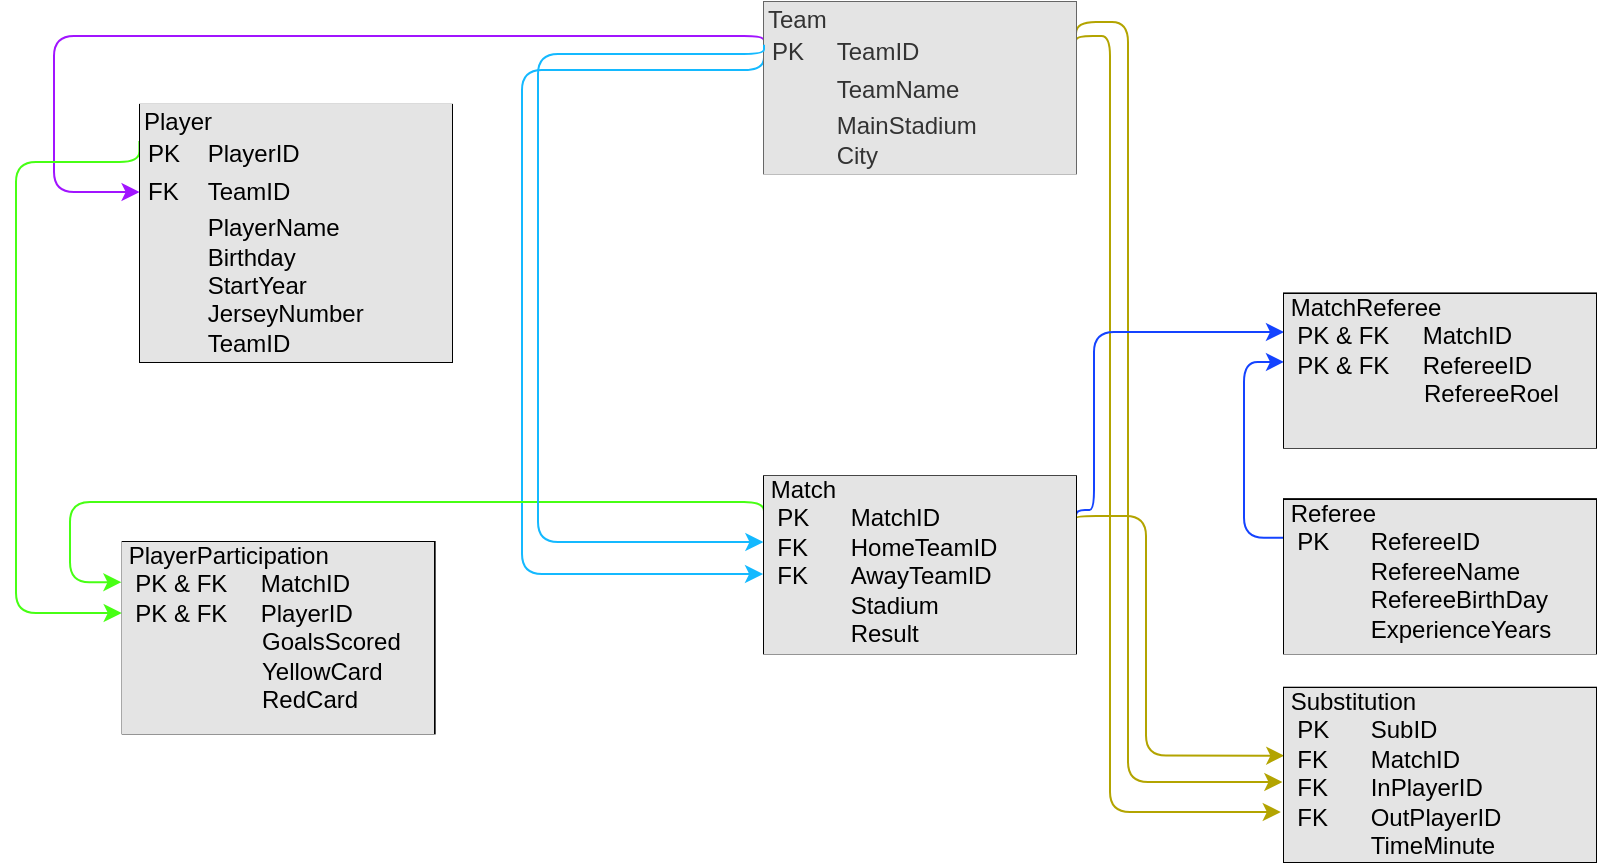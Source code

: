 <mxfile version="25.0.2">
  <diagram name="Page-1" id="c4acf3e9-155e-7222-9cf6-157b1a14988f">
    <mxGraphModel dx="1693" dy="997" grid="1" gridSize="10" guides="1" tooltips="1" connect="1" arrows="1" fold="1" page="1" pageScale="1" pageWidth="850" pageHeight="1100" background="none" math="0" shadow="0">
      <root>
        <mxCell id="0" />
        <mxCell id="1" parent="0" />
        <mxCell id="47LJHIuniCc6gDE1EgaM-15" style="edgeStyle=orthogonalEdgeStyle;rounded=1;orthogonalLoop=1;jettySize=auto;html=1;exitX=0;exitY=0.25;exitDx=0;exitDy=0;entryX=-0.001;entryY=0.336;entryDx=0;entryDy=0;entryPerimeter=0;strokeColor=#a114ff;elbow=vertical;" parent="1" source="47LJHIuniCc6gDE1EgaM-5" target="47LJHIuniCc6gDE1EgaM-6" edge="1">
          <mxGeometry relative="1" as="geometry">
            <mxPoint x="37.333" y="1142.857" as="targetPoint" />
            <Array as="points">
              <mxPoint x="384" y="217" />
              <mxPoint x="29" y="217" />
              <mxPoint x="29" y="295" />
              <mxPoint x="72" y="295" />
            </Array>
          </mxGeometry>
        </mxCell>
        <mxCell id="47LJHIuniCc6gDE1EgaM-17" style="edgeStyle=orthogonalEdgeStyle;rounded=1;orthogonalLoop=1;jettySize=auto;html=1;exitX=0;exitY=0.25;exitDx=0;exitDy=0;entryX=-0.003;entryY=0.552;entryDx=0;entryDy=0;entryPerimeter=0;strokeColor=#14b9ff;elbow=vertical;" parent="1" source="47LJHIuniCc6gDE1EgaM-5" target="47LJHIuniCc6gDE1EgaM-8" edge="1">
          <mxGeometry relative="1" as="geometry">
            <mxPoint x="46" y="1271.429" as="targetPoint" />
            <Array as="points">
              <mxPoint x="384" y="234" />
              <mxPoint x="263" y="234" />
              <mxPoint x="263" y="486" />
            </Array>
          </mxGeometry>
        </mxCell>
        <mxCell id="47LJHIuniCc6gDE1EgaM-21" style="edgeStyle=orthogonalEdgeStyle;rounded=1;orthogonalLoop=1;jettySize=auto;html=1;exitX=1;exitY=0.25;exitDx=0;exitDy=0;entryX=-0.005;entryY=0.548;entryDx=0;entryDy=0;entryPerimeter=0;strokeColor=#b3a400;elbow=vertical;" parent="1" source="47LJHIuniCc6gDE1EgaM-5" target="47LJHIuniCc6gDE1EgaM-11" edge="1">
          <mxGeometry relative="1" as="geometry">
            <mxPoint x="167.333" y="860" as="targetPoint" />
            <Array as="points">
              <mxPoint x="540" y="210" />
              <mxPoint x="566" y="210" />
              <mxPoint x="566" y="590" />
              <mxPoint x="643" y="590" />
            </Array>
          </mxGeometry>
        </mxCell>
        <mxCell id="47LJHIuniCc6gDE1EgaM-22" style="edgeStyle=orthogonalEdgeStyle;rounded=1;orthogonalLoop=1;jettySize=auto;html=1;exitX=1;exitY=0.25;exitDx=0;exitDy=0;strokeColor=#b3a400;elbow=vertical;entryX=-0.01;entryY=0.71;entryDx=0;entryDy=0;entryPerimeter=0;" parent="1" source="47LJHIuniCc6gDE1EgaM-5" target="47LJHIuniCc6gDE1EgaM-11" edge="1">
          <mxGeometry relative="1" as="geometry">
            <mxPoint x="652.667" y="714.286" as="targetPoint" />
            <Array as="points">
              <mxPoint x="540" y="217" />
              <mxPoint x="557" y="217" />
              <mxPoint x="557" y="605" />
              <mxPoint x="642" y="605" />
            </Array>
          </mxGeometry>
        </mxCell>
        <mxCell id="47LJHIuniCc6gDE1EgaM-5" value="&lt;div style=&quot;box-sizing:border-box;width:100%;background:#e4e4e4;padding:2px;&quot;&gt;Team&lt;table style=&quot;background-color: initial; font-size: 1em; width: 100%;&quot; cellpadding=&quot;2&quot; cellspacing=&quot;0&quot;&gt;&lt;tbody&gt;&lt;tr&gt;&lt;td&gt;PK&lt;/td&gt;&lt;td&gt;TeamID&lt;/td&gt;&lt;/tr&gt;&lt;tr&gt;&lt;td&gt;&lt;br&gt;&lt;/td&gt;&lt;td&gt;TeamName&lt;/td&gt;&lt;/tr&gt;&lt;tr&gt;&lt;td&gt;&lt;/td&gt;&lt;td&gt;MainStadium&lt;br&gt;City&lt;br&gt;&lt;br&gt;&lt;/td&gt;&lt;/tr&gt;&lt;/tbody&gt;&lt;/table&gt;&lt;/div&gt;" style="verticalAlign=top;align=left;overflow=fill;html=1;whiteSpace=wrap;fillColor=#f5f5f5;fontColor=#333333;strokeColor=#666666;" parent="1" vertex="1">
          <mxGeometry x="384" y="200" width="156" height="85.714" as="geometry" />
        </mxCell>
        <mxCell id="47LJHIuniCc6gDE1EgaM-19" style="edgeStyle=orthogonalEdgeStyle;rounded=1;orthogonalLoop=1;jettySize=auto;html=1;exitX=-0.002;exitY=0.141;exitDx=0;exitDy=0;exitPerimeter=0;strokeColor=#47ff14;elbow=vertical;entryX=-0.003;entryY=0.371;entryDx=0;entryDy=0;entryPerimeter=0;" parent="1" source="47LJHIuniCc6gDE1EgaM-6" target="47LJHIuniCc6gDE1EgaM-10" edge="1">
          <mxGeometry relative="1" as="geometry">
            <mxPoint x="60" y="505.7" as="targetPoint" />
            <mxPoint x="63.334" y="270.015" as="sourcePoint" />
            <Array as="points">
              <mxPoint x="72" y="280" />
              <mxPoint x="10" y="280" />
              <mxPoint x="10" y="506" />
            </Array>
          </mxGeometry>
        </mxCell>
        <mxCell id="47LJHIuniCc6gDE1EgaM-6" value="&lt;div style=&quot;box-sizing:border-box;width:100%;background:#e4e4e4;padding:2px;&quot;&gt;Player&lt;table style=&quot;background-color: initial; font-size: 1em; width: 100%;&quot; cellpadding=&quot;2&quot; cellspacing=&quot;0&quot;&gt;&lt;tbody&gt;&lt;tr&gt;&lt;td&gt;PK&lt;/td&gt;&lt;td&gt;PlayerID&lt;/td&gt;&lt;/tr&gt;&lt;tr&gt;&lt;td&gt;FK&lt;/td&gt;&lt;td&gt;TeamID&lt;/td&gt;&lt;/tr&gt;&lt;tr&gt;&lt;td&gt;&lt;/td&gt;&lt;td&gt;PlayerName&lt;br&gt;Birthday&lt;br&gt;StartYear&lt;br&gt;JerseyNumber&lt;br&gt;TeamID&lt;br&gt;&lt;br&gt;&lt;br&gt;&lt;br&gt;&lt;/td&gt;&lt;/tr&gt;&lt;/tbody&gt;&lt;/table&gt;&lt;/div&gt;" style="verticalAlign=top;align=left;overflow=fill;html=1;whiteSpace=wrap;" parent="1" vertex="1">
          <mxGeometry x="72" y="251.43" width="156" height="128.57" as="geometry" />
        </mxCell>
        <mxCell id="47LJHIuniCc6gDE1EgaM-18" style="edgeStyle=orthogonalEdgeStyle;rounded=1;orthogonalLoop=1;jettySize=auto;html=1;exitX=0;exitY=0.25;exitDx=0;exitDy=0;entryX=-0.004;entryY=0.21;entryDx=0;entryDy=0;strokeColor=#47ff14;elbow=vertical;entryPerimeter=0;" parent="1" source="47LJHIuniCc6gDE1EgaM-8" target="47LJHIuniCc6gDE1EgaM-10" edge="1">
          <mxGeometry relative="1" as="geometry">
            <mxPoint x="132.667" y="920.0" as="targetPoint" />
            <Array as="points">
              <mxPoint x="384" y="450" />
              <mxPoint x="37" y="450" />
              <mxPoint x="37" y="490" />
            </Array>
          </mxGeometry>
        </mxCell>
        <mxCell id="47LJHIuniCc6gDE1EgaM-20" style="edgeStyle=orthogonalEdgeStyle;rounded=1;orthogonalLoop=1;jettySize=auto;html=1;exitX=1;exitY=0.25;exitDx=0;exitDy=0;entryX=0.001;entryY=0.39;entryDx=0;entryDy=0;entryPerimeter=0;strokeColor=#b3a400;elbow=vertical;" parent="1" source="47LJHIuniCc6gDE1EgaM-8" target="47LJHIuniCc6gDE1EgaM-11" edge="1">
          <mxGeometry relative="1" as="geometry">
            <mxPoint x="167.333" y="842.857" as="targetPoint" />
            <Array as="points">
              <mxPoint x="540" y="457" />
              <mxPoint x="575" y="457" />
              <mxPoint x="575" y="577" />
            </Array>
          </mxGeometry>
        </mxCell>
        <mxCell id="47LJHIuniCc6gDE1EgaM-24" style="edgeStyle=orthogonalEdgeStyle;rounded=1;orthogonalLoop=1;jettySize=auto;html=1;exitX=1;exitY=0.25;exitDx=0;exitDy=0;entryX=0;entryY=0.25;entryDx=0;entryDy=0;strokeColor=#1443ff;elbow=vertical;" parent="1" source="47LJHIuniCc6gDE1EgaM-8" target="47LJHIuniCc6gDE1EgaM-14" edge="1">
          <mxGeometry relative="1" as="geometry">
            <mxPoint x="418.667" y="748.571" as="targetPoint" />
            <Array as="points">
              <mxPoint x="549" y="454" />
              <mxPoint x="549" y="365" />
            </Array>
          </mxGeometry>
        </mxCell>
        <mxCell id="47LJHIuniCc6gDE1EgaM-8" value="&lt;div style=&quot;box-sizing: border-box; width: 100%; background: rgb(228, 228, 228); padding: 0px;&quot;&gt;&lt;div style=&quot;&quot;&gt;&amp;nbsp;Match&lt;/div&gt;&lt;div style=&quot;&quot;&gt;&amp;nbsp; PK&lt;span style=&quot;white-space: pre;&quot;&gt;&#x9;&amp;nbsp;&lt;/span&gt;&amp;nbsp; &amp;nbsp; MatchID&lt;/div&gt;&lt;div style=&quot;&quot;&gt;&amp;nbsp; FK&lt;span style=&quot;white-space: pre;&quot;&gt;&#x9;&amp;nbsp;&lt;/span&gt;&amp;nbsp; &amp;nbsp; HomeTeamID&lt;/div&gt;&lt;div style=&quot;&quot;&gt;&amp;nbsp; FK&lt;span style=&quot;white-space: pre;&quot;&gt;&#x9;&lt;/span&gt;&amp;nbsp; &amp;nbsp; &amp;nbsp;AwayTeamID&lt;/div&gt;&lt;div style=&quot;&quot;&gt;&lt;span style=&quot;white-space: pre;&quot;&gt;&#x9;&lt;/span&gt;&amp;nbsp; &amp;nbsp; &amp;nbsp;Stadium&lt;br&gt;&lt;/div&gt;&lt;div style=&quot;&quot;&gt;&lt;span style=&quot;white-space: pre;&quot;&gt;&#x9;&lt;/span&gt;&amp;nbsp; &amp;nbsp; &amp;nbsp;Result&lt;br&gt;&lt;/div&gt;&lt;div style=&quot;&quot;&gt;&lt;br&gt;&lt;/div&gt;&lt;div style=&quot;&quot;&gt;&lt;br&gt;&lt;/div&gt;&lt;div style=&quot;&quot;&gt;&lt;br&gt;&lt;/div&gt;&lt;div style=&quot;&quot;&gt;&lt;br&gt;&lt;/div&gt;&lt;div style=&quot;&quot;&gt;&lt;br&gt;&lt;/div&gt;&lt;/div&gt;" style="verticalAlign=top;align=left;overflow=fill;html=1;whiteSpace=wrap;" parent="1" vertex="1">
          <mxGeometry x="384" y="437.14" width="156" height="88.57" as="geometry" />
        </mxCell>
        <mxCell id="47LJHIuniCc6gDE1EgaM-10" value="&lt;div style=&quot;box-sizing: border-box; width: 100%; background: rgb(228, 228, 228); padding: 0px;&quot;&gt;&lt;div style=&quot;&quot;&gt;&amp;nbsp;PlayerParticipation&lt;/div&gt;&lt;div style=&quot;&quot;&gt;&amp;nbsp; PK &amp;amp; FK&lt;span style=&quot;white-space: pre;&quot;&gt;&amp;nbsp;&lt;/span&gt;&amp;nbsp; &amp;nbsp; MatchID&lt;/div&gt;&lt;div style=&quot;&quot;&gt;&amp;nbsp; PK &amp;amp; FK&amp;nbsp; &amp;nbsp; &amp;nbsp;PlayerID&lt;/div&gt;&lt;div style=&quot;&quot;&gt;&amp;nbsp; &lt;span style=&quot;white-space: pre;&quot;&gt;&#x9;&lt;/span&gt;&amp;nbsp; &amp;nbsp; &amp;nbsp;&lt;span style=&quot;white-space: pre;&quot;&gt;&#x9;&lt;/span&gt;&amp;nbsp; &amp;nbsp; &amp;nbsp;GoalsScored&lt;/div&gt;&lt;div style=&quot;&quot;&gt;&lt;span style=&quot;white-space: pre;&quot;&gt;&#x9;&lt;/span&gt;&lt;span style=&quot;white-space: pre;&quot;&gt;&#x9;&lt;/span&gt;&amp;nbsp; &amp;nbsp; &amp;nbsp;YellowCard&lt;br&gt;&lt;/div&gt;&lt;div style=&quot;&quot;&gt;&lt;span style=&quot;white-space: pre;&quot;&gt;&#x9;&lt;/span&gt;&amp;nbsp; &amp;nbsp; &amp;nbsp; &amp;nbsp; &amp;nbsp; &amp;nbsp; &amp;nbsp;RedCard&lt;br&gt;&lt;/div&gt;&lt;div style=&quot;&quot;&gt;&lt;span style=&quot;white-space: pre;&quot;&gt;&#x9;&lt;/span&gt;&amp;nbsp; &amp;nbsp; &amp;nbsp;&lt;br&gt;&lt;/div&gt;&lt;div style=&quot;&quot;&gt;&lt;br&gt;&lt;/div&gt;&lt;div style=&quot;&quot;&gt;&lt;br&gt;&lt;/div&gt;&lt;div style=&quot;&quot;&gt;&lt;br&gt;&lt;/div&gt;&lt;div style=&quot;&quot;&gt;&lt;br&gt;&lt;/div&gt;&lt;div style=&quot;&quot;&gt;&lt;br&gt;&lt;/div&gt;&lt;/div&gt;" style="verticalAlign=top;align=left;overflow=fill;html=1;whiteSpace=wrap;" parent="1" vertex="1">
          <mxGeometry x="63.33" y="470" width="156" height="95.71" as="geometry" />
        </mxCell>
        <mxCell id="47LJHIuniCc6gDE1EgaM-11" value="&lt;div style=&quot;box-sizing: border-box; width: 100%; background: rgb(228, 228, 228); padding: 0px;&quot;&gt;&lt;div style=&quot;&quot;&gt;&amp;nbsp;Substitution&lt;/div&gt;&lt;div style=&quot;&quot;&gt;&amp;nbsp; PK&lt;span style=&quot;white-space: pre;&quot;&gt;&#x9;&amp;nbsp;&lt;/span&gt;&amp;nbsp; &amp;nbsp; SubID&lt;/div&gt;&lt;div style=&quot;&quot;&gt;&amp;nbsp; FK&lt;span style=&quot;white-space: pre;&quot;&gt;&#x9;&amp;nbsp;&lt;/span&gt;&amp;nbsp; &amp;nbsp; MatchID&lt;/div&gt;&lt;div style=&quot;&quot;&gt;&amp;nbsp; FK&lt;span style=&quot;white-space: pre;&quot;&gt;&#x9;&lt;/span&gt;&amp;nbsp; &amp;nbsp; &amp;nbsp;InPlayerID&lt;/div&gt;&lt;div style=&quot;&quot;&gt;&amp;nbsp; FK&lt;span style=&quot;white-space: pre;&quot;&gt;&#x9;&lt;/span&gt;&amp;nbsp; &amp;nbsp; &amp;nbsp;OutPlayerID&lt;br&gt;&lt;/div&gt;&lt;div style=&quot;&quot;&gt;&lt;span style=&quot;white-space: pre;&quot;&gt;&#x9;&lt;/span&gt;&amp;nbsp; &amp;nbsp; &amp;nbsp;TimeMinute&lt;br&gt;&lt;/div&gt;&lt;div style=&quot;&quot;&gt;&lt;br&gt;&lt;/div&gt;&lt;div style=&quot;&quot;&gt;&lt;br&gt;&lt;/div&gt;&lt;div style=&quot;&quot;&gt;&lt;br&gt;&lt;/div&gt;&lt;div style=&quot;&quot;&gt;&lt;br&gt;&lt;/div&gt;&lt;div style=&quot;&quot;&gt;&lt;br&gt;&lt;/div&gt;&lt;/div&gt;" style="verticalAlign=top;align=left;overflow=fill;html=1;whiteSpace=wrap;" parent="1" vertex="1">
          <mxGeometry x="644" y="542.86" width="156" height="87.14" as="geometry" />
        </mxCell>
        <mxCell id="47LJHIuniCc6gDE1EgaM-23" style="edgeStyle=orthogonalEdgeStyle;rounded=1;orthogonalLoop=1;jettySize=auto;html=1;exitX=0;exitY=0.25;exitDx=0;exitDy=0;entryX=0;entryY=0.444;entryDx=0;entryDy=0;entryPerimeter=0;strokeColor=#1443ff;elbow=vertical;" parent="1" source="47LJHIuniCc6gDE1EgaM-12" target="47LJHIuniCc6gDE1EgaM-14" edge="1">
          <mxGeometry relative="1" as="geometry">
            <mxPoint x="644" y="594.286" as="targetPoint" />
          </mxGeometry>
        </mxCell>
        <mxCell id="47LJHIuniCc6gDE1EgaM-12" value="&lt;div style=&quot;box-sizing: border-box; width: 100%; background: rgb(228, 228, 228); padding: 0px;&quot;&gt;&lt;div style=&quot;&quot;&gt;&amp;nbsp;Referee&lt;/div&gt;&lt;div style=&quot;&quot;&gt;&amp;nbsp; PK&lt;span style=&quot;white-space: pre;&quot;&gt;&#x9;&amp;nbsp;&lt;/span&gt;&amp;nbsp; &amp;nbsp; RefereeID&lt;/div&gt;&lt;div style=&quot;&quot;&gt;&amp;nbsp; &lt;span style=&quot;white-space: pre;&quot;&gt;&#x9;&amp;nbsp;&lt;/span&gt;&amp;nbsp; &amp;nbsp; RefereeName&lt;/div&gt;&lt;div style=&quot;&quot;&gt;&amp;nbsp; &lt;span style=&quot;white-space: pre;&quot;&gt;&#x9;&lt;/span&gt;&amp;nbsp; &amp;nbsp; &amp;nbsp;RefereeBirthDay&lt;/div&gt;&lt;div style=&quot;&quot;&gt;&amp;nbsp; &lt;span style=&quot;white-space: pre;&quot;&gt;&#x9;&lt;/span&gt;&amp;nbsp; &amp;nbsp; &amp;nbsp;ExperienceYears&lt;br&gt;&lt;/div&gt;&lt;div style=&quot;&quot;&gt;&lt;span style=&quot;white-space: pre;&quot;&gt;&#x9;&lt;/span&gt;&amp;nbsp; &amp;nbsp; &amp;nbsp;&lt;br&gt;&lt;/div&gt;&lt;div style=&quot;&quot;&gt;&lt;br&gt;&lt;/div&gt;&lt;div style=&quot;&quot;&gt;&lt;br&gt;&lt;/div&gt;&lt;div style=&quot;&quot;&gt;&lt;br&gt;&lt;/div&gt;&lt;div style=&quot;&quot;&gt;&lt;br&gt;&lt;/div&gt;&lt;div style=&quot;&quot;&gt;&lt;br&gt;&lt;/div&gt;&lt;/div&gt;" style="verticalAlign=top;align=left;overflow=fill;html=1;whiteSpace=wrap;" parent="1" vertex="1">
          <mxGeometry x="644" y="448.571" width="156" height="77.143" as="geometry" />
        </mxCell>
        <mxCell id="47LJHIuniCc6gDE1EgaM-14" value="&lt;div style=&quot;box-sizing: border-box; width: 100%; background: rgb(228, 228, 228); padding: 0px;&quot;&gt;&lt;div style=&quot;&quot;&gt;&amp;nbsp;MatchReferee&lt;/div&gt;&lt;div style=&quot;&quot;&gt;&amp;nbsp; PK &amp;amp; FK&lt;span style=&quot;white-space: pre;&quot;&gt;&amp;nbsp;&lt;/span&gt;&amp;nbsp; &amp;nbsp; MatchID&lt;/div&gt;&lt;div style=&quot;&quot;&gt;&amp;nbsp; PK &amp;amp; FK&amp;nbsp; &amp;nbsp; &amp;nbsp;RefereeID&lt;/div&gt;&lt;div style=&quot;&quot;&gt;&amp;nbsp; &lt;span style=&quot;white-space: pre;&quot;&gt;&#x9;&lt;/span&gt;&amp;nbsp; &amp;nbsp; &amp;nbsp;&lt;span style=&quot;white-space: pre;&quot;&gt;&#x9;&lt;/span&gt;&amp;nbsp; &amp;nbsp; &amp;nbsp;RefereeRoel&lt;/div&gt;&lt;div style=&quot;&quot;&gt;&lt;span style=&quot;white-space: pre;&quot;&gt;&#x9;&lt;/span&gt;&lt;span style=&quot;white-space: pre;&quot;&gt;&#x9;&lt;/span&gt;&amp;nbsp; &amp;nbsp; &amp;nbsp;&lt;br&gt;&lt;/div&gt;&lt;div style=&quot;&quot;&gt;&lt;span style=&quot;white-space: pre;&quot;&gt;&#x9;&lt;/span&gt;&amp;nbsp; &amp;nbsp; &amp;nbsp; &amp;nbsp; &amp;nbsp; &amp;nbsp; &amp;nbsp;&lt;br&gt;&lt;/div&gt;&lt;div style=&quot;&quot;&gt;&lt;span style=&quot;white-space: pre;&quot;&gt;&#x9;&lt;/span&gt;&amp;nbsp; &amp;nbsp; &amp;nbsp;&lt;br&gt;&lt;/div&gt;&lt;div style=&quot;&quot;&gt;&lt;br&gt;&lt;/div&gt;&lt;div style=&quot;&quot;&gt;&lt;br&gt;&lt;/div&gt;&lt;div style=&quot;&quot;&gt;&lt;br&gt;&lt;/div&gt;&lt;div style=&quot;&quot;&gt;&lt;br&gt;&lt;/div&gt;&lt;div style=&quot;&quot;&gt;&lt;br&gt;&lt;/div&gt;&lt;/div&gt;" style="verticalAlign=top;align=left;overflow=fill;html=1;whiteSpace=wrap;" parent="1" vertex="1">
          <mxGeometry x="644" y="345.714" width="156" height="77.143" as="geometry" />
        </mxCell>
        <mxCell id="47LJHIuniCc6gDE1EgaM-16" style="edgeStyle=orthogonalEdgeStyle;rounded=1;orthogonalLoop=1;jettySize=auto;html=1;exitX=0;exitY=0.25;exitDx=0;exitDy=0;entryX=-0.002;entryY=0.376;entryDx=0;entryDy=0;entryPerimeter=0;strokeColor=#14b9ff;elbow=vertical;" parent="1" source="47LJHIuniCc6gDE1EgaM-5" target="47LJHIuniCc6gDE1EgaM-8" edge="1">
          <mxGeometry relative="1" as="geometry">
            <mxPoint x="46" y="1245.714" as="targetPoint" />
            <Array as="points">
              <mxPoint x="384" y="226" />
              <mxPoint x="271" y="226" />
              <mxPoint x="271" y="470" />
              <mxPoint x="384" y="470" />
            </Array>
          </mxGeometry>
        </mxCell>
      </root>
    </mxGraphModel>
  </diagram>
</mxfile>

